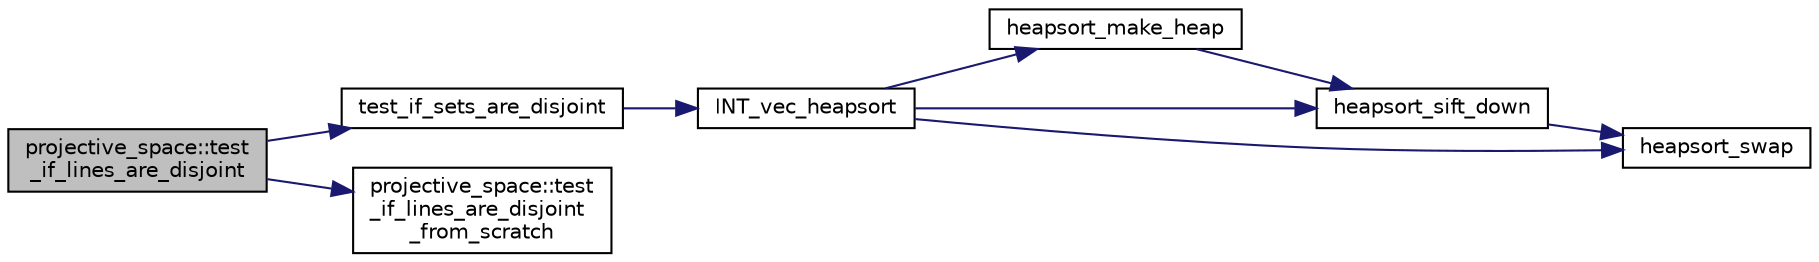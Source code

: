 digraph "projective_space::test_if_lines_are_disjoint"
{
  edge [fontname="Helvetica",fontsize="10",labelfontname="Helvetica",labelfontsize="10"];
  node [fontname="Helvetica",fontsize="10",shape=record];
  rankdir="LR";
  Node3219 [label="projective_space::test\l_if_lines_are_disjoint",height=0.2,width=0.4,color="black", fillcolor="grey75", style="filled", fontcolor="black"];
  Node3219 -> Node3220 [color="midnightblue",fontsize="10",style="solid",fontname="Helvetica"];
  Node3220 [label="test_if_sets_are_disjoint",height=0.2,width=0.4,color="black", fillcolor="white", style="filled",URL="$d5/db4/io__and__os_8h.html#a8a84459af36d4841d1aeb8657d2d3dea"];
  Node3220 -> Node3221 [color="midnightblue",fontsize="10",style="solid",fontname="Helvetica"];
  Node3221 [label="INT_vec_heapsort",height=0.2,width=0.4,color="black", fillcolor="white", style="filled",URL="$d5/de2/foundations_2data__structures_2data__structures_8h.html#a3590ad9987f801fbfc94634300182f39"];
  Node3221 -> Node3222 [color="midnightblue",fontsize="10",style="solid",fontname="Helvetica"];
  Node3222 [label="heapsort_make_heap",height=0.2,width=0.4,color="black", fillcolor="white", style="filled",URL="$d4/dd7/sorting_8_c.html#a42f24453d7d77eeb1338ebd1a13cfdbb"];
  Node3222 -> Node3223 [color="midnightblue",fontsize="10",style="solid",fontname="Helvetica"];
  Node3223 [label="heapsort_sift_down",height=0.2,width=0.4,color="black", fillcolor="white", style="filled",URL="$d4/dd7/sorting_8_c.html#a65cbb1a6a3f01f511673705437ddc18b"];
  Node3223 -> Node3224 [color="midnightblue",fontsize="10",style="solid",fontname="Helvetica"];
  Node3224 [label="heapsort_swap",height=0.2,width=0.4,color="black", fillcolor="white", style="filled",URL="$d4/dd7/sorting_8_c.html#a8f048362e6065297b19b6975bcbbfcc6"];
  Node3221 -> Node3224 [color="midnightblue",fontsize="10",style="solid",fontname="Helvetica"];
  Node3221 -> Node3223 [color="midnightblue",fontsize="10",style="solid",fontname="Helvetica"];
  Node3219 -> Node3225 [color="midnightblue",fontsize="10",style="solid",fontname="Helvetica"];
  Node3225 [label="projective_space::test\l_if_lines_are_disjoint\l_from_scratch",height=0.2,width=0.4,color="black", fillcolor="white", style="filled",URL="$d2/d17/classprojective__space.html#ae2f9dc4292da2b164992717dfe079632"];
}
